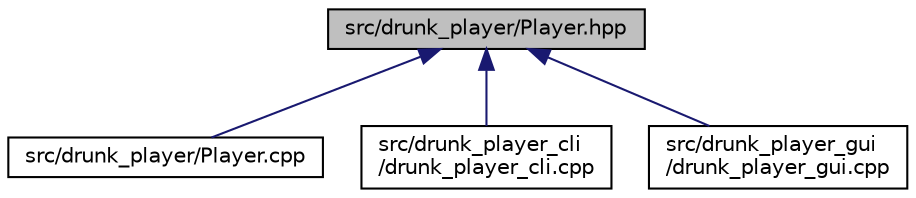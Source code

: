 digraph "src/drunk_player/Player.hpp"
{
  edge [fontname="Helvetica",fontsize="10",labelfontname="Helvetica",labelfontsize="10"];
  node [fontname="Helvetica",fontsize="10",shape=record];
  Node1 [label="src/drunk_player/Player.hpp",height=0.2,width=0.4,color="black", fillcolor="grey75", style="filled", fontcolor="black"];
  Node1 -> Node2 [dir="back",color="midnightblue",fontsize="10",style="solid"];
  Node2 [label="src/drunk_player/Player.cpp",height=0.2,width=0.4,color="black", fillcolor="white", style="filled",URL="$Player_8cpp.html"];
  Node1 -> Node3 [dir="back",color="midnightblue",fontsize="10",style="solid"];
  Node3 [label="src/drunk_player_cli\l/drunk_player_cli.cpp",height=0.2,width=0.4,color="black", fillcolor="white", style="filled",URL="$drunk__player__cli_8cpp.html"];
  Node1 -> Node4 [dir="back",color="midnightblue",fontsize="10",style="solid"];
  Node4 [label="src/drunk_player_gui\l/drunk_player_gui.cpp",height=0.2,width=0.4,color="black", fillcolor="white", style="filled",URL="$drunk__player__gui_8cpp.html"];
}
